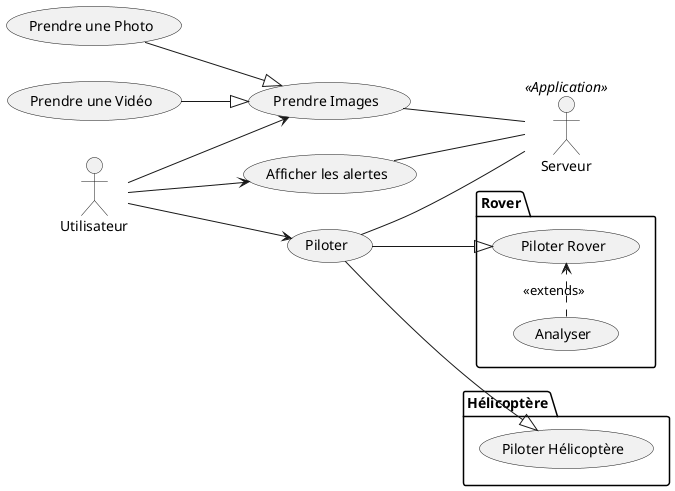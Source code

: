 @startuml
left to right direction
actor Utilisateur as u
actor Serveur as s <<Application>>

usecase "Piloter" as UC1 


package Rover{
usecase "Piloter Rover" as UC3
usecase "Analyser" as UC4

}

package Hélicoptère {
usecase "Piloter Hélicoptère" as UC0
}

usecase "Prendre Images" as UC5
usecase "Prendre une Photo" as UC6
usecase "Prendre une Vidéo" as UC7
usecase "Afficher les alertes" as UC8

u --> UC1
u --> UC5
u --> UC8
UC1 --|>UC3
UC1 --|>UC0
UC4 .> UC3 : <<extends>>
UC6 --|> UC5
UC7 --|> UC5

UC1 -- s
UC8 -- s
UC5 -- s

@enduml
